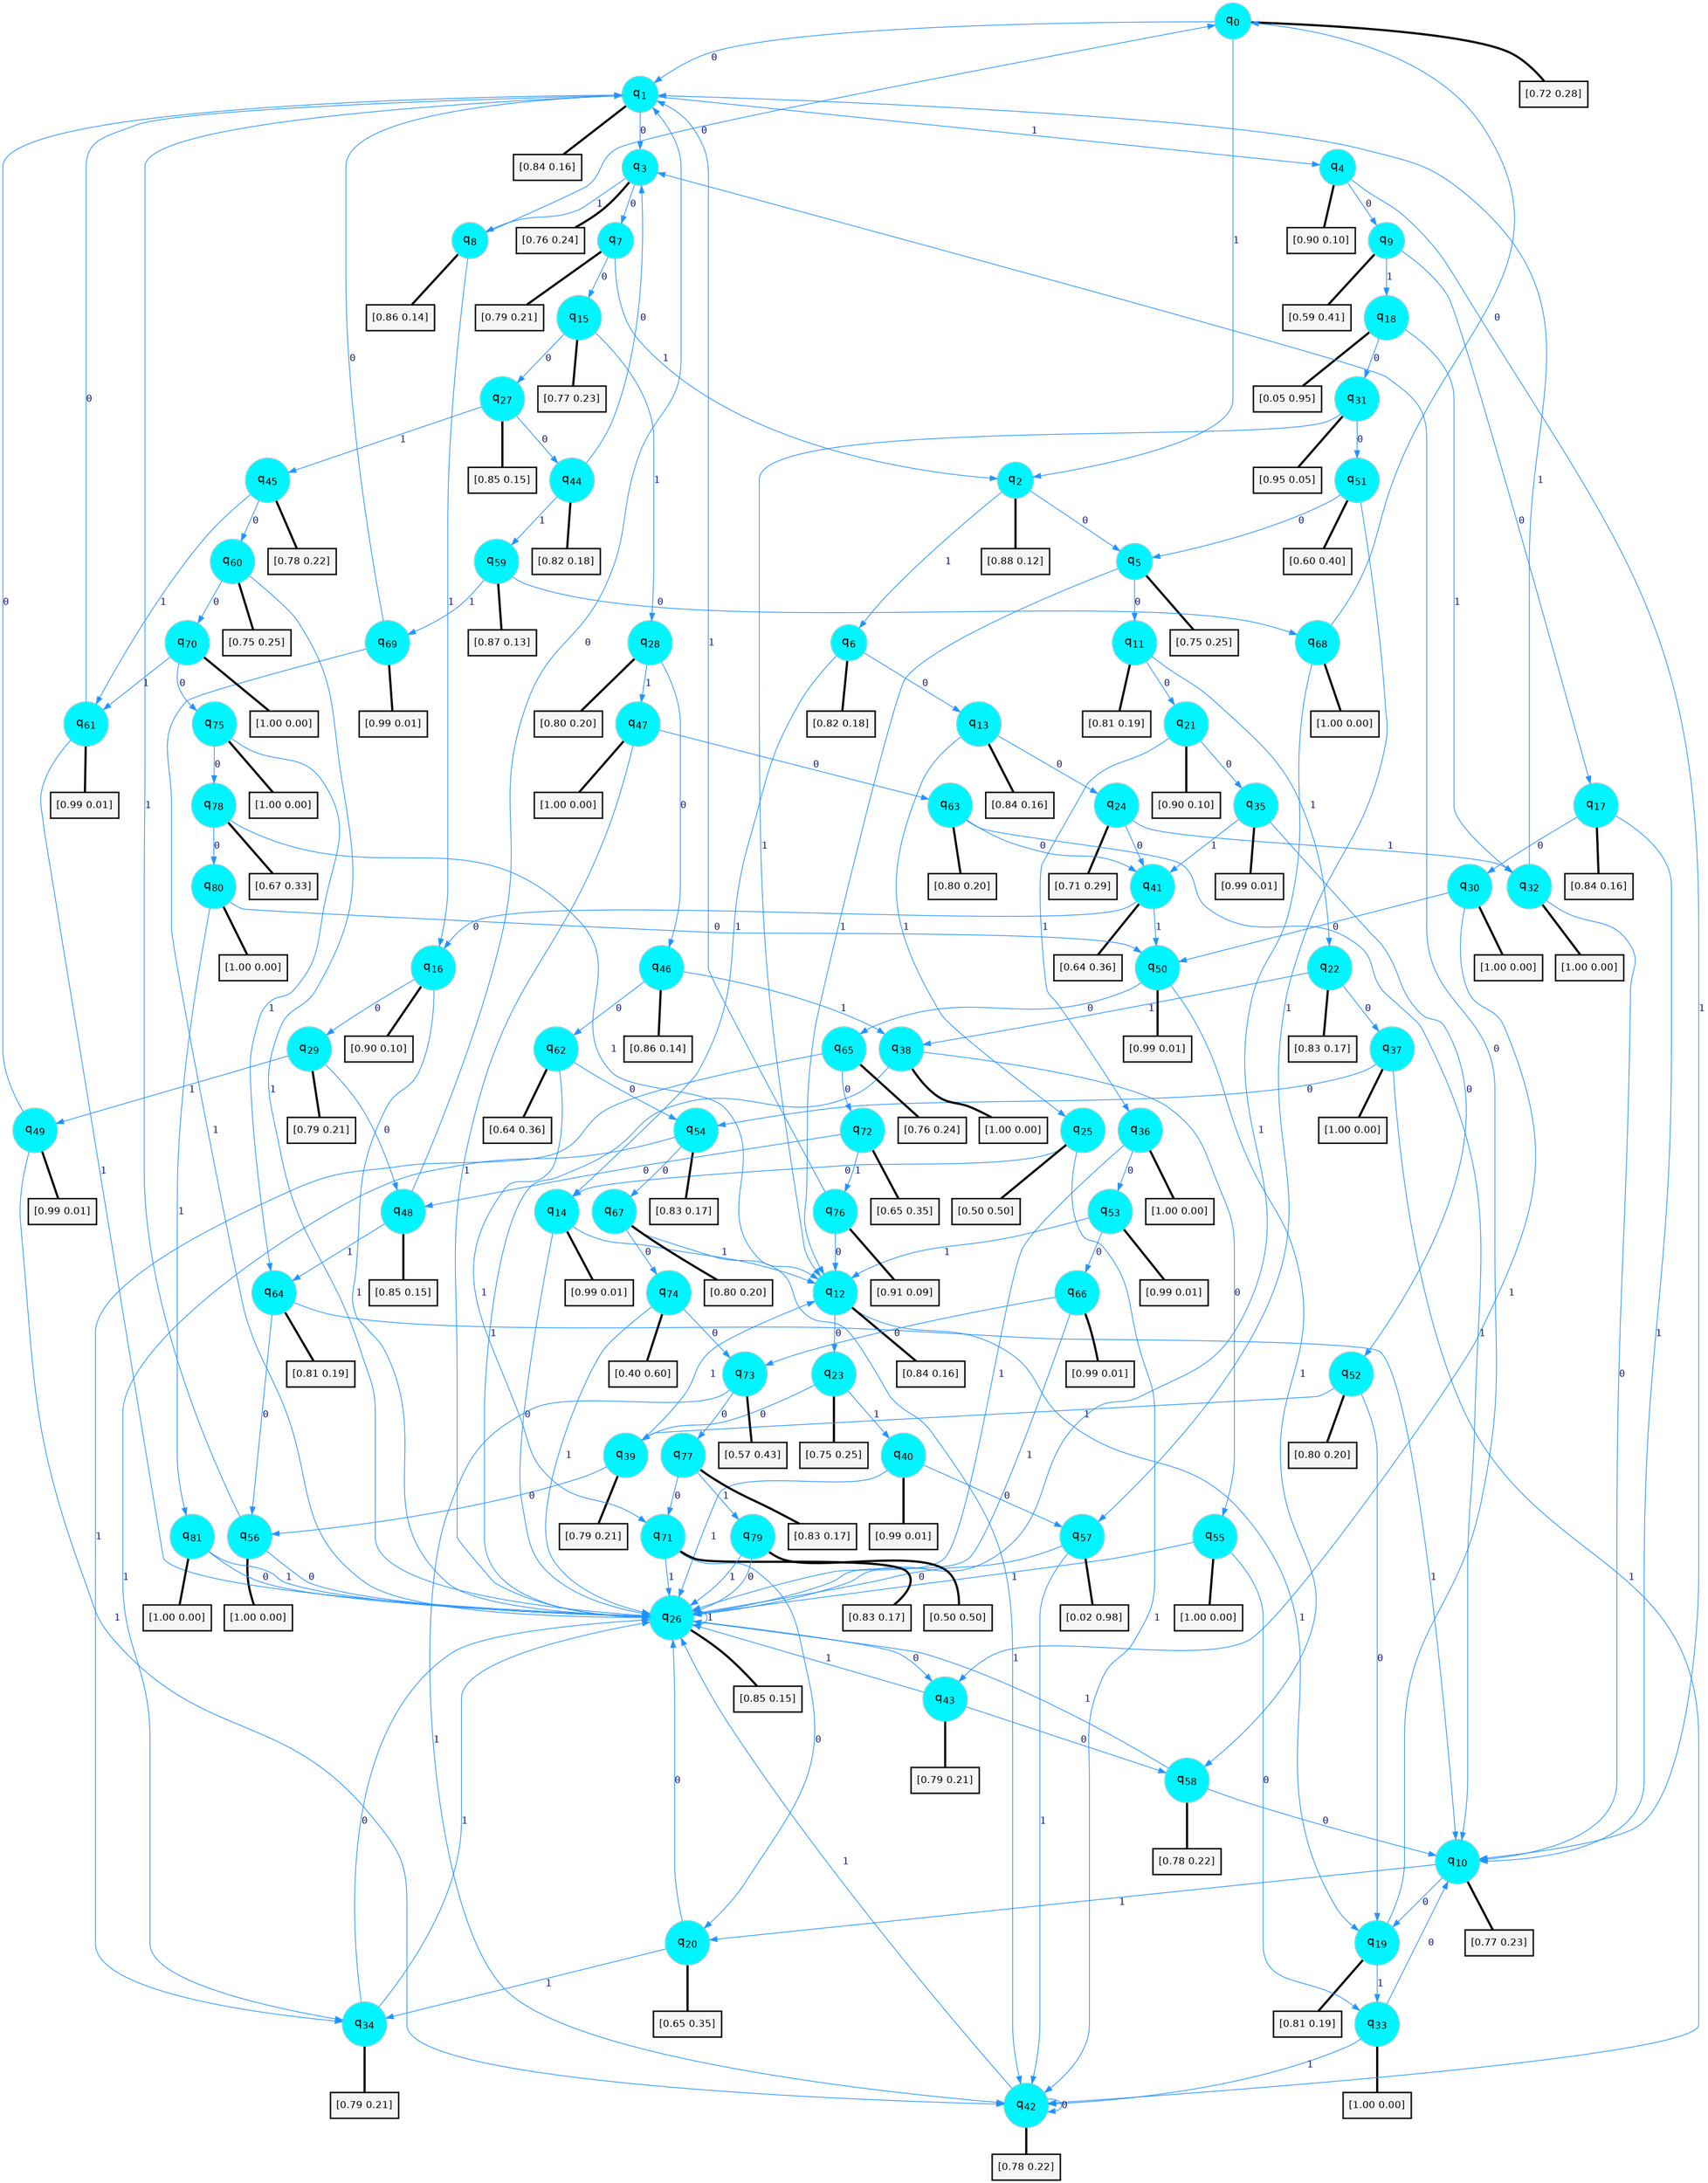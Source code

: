 digraph G {
graph [
bgcolor=transparent, dpi=300, rankdir=TD, size="40,25"];
node [
color=gray, fillcolor=turquoise1, fontcolor=black, fontname=Helvetica, fontsize=16, fontweight=bold, shape=circle, style=filled];
edge [
arrowsize=1, color=dodgerblue1, fontcolor=midnightblue, fontname=courier, fontweight=bold, penwidth=1, style=solid, weight=20];
0[label=<q<SUB>0</SUB>>];
1[label=<q<SUB>1</SUB>>];
2[label=<q<SUB>2</SUB>>];
3[label=<q<SUB>3</SUB>>];
4[label=<q<SUB>4</SUB>>];
5[label=<q<SUB>5</SUB>>];
6[label=<q<SUB>6</SUB>>];
7[label=<q<SUB>7</SUB>>];
8[label=<q<SUB>8</SUB>>];
9[label=<q<SUB>9</SUB>>];
10[label=<q<SUB>10</SUB>>];
11[label=<q<SUB>11</SUB>>];
12[label=<q<SUB>12</SUB>>];
13[label=<q<SUB>13</SUB>>];
14[label=<q<SUB>14</SUB>>];
15[label=<q<SUB>15</SUB>>];
16[label=<q<SUB>16</SUB>>];
17[label=<q<SUB>17</SUB>>];
18[label=<q<SUB>18</SUB>>];
19[label=<q<SUB>19</SUB>>];
20[label=<q<SUB>20</SUB>>];
21[label=<q<SUB>21</SUB>>];
22[label=<q<SUB>22</SUB>>];
23[label=<q<SUB>23</SUB>>];
24[label=<q<SUB>24</SUB>>];
25[label=<q<SUB>25</SUB>>];
26[label=<q<SUB>26</SUB>>];
27[label=<q<SUB>27</SUB>>];
28[label=<q<SUB>28</SUB>>];
29[label=<q<SUB>29</SUB>>];
30[label=<q<SUB>30</SUB>>];
31[label=<q<SUB>31</SUB>>];
32[label=<q<SUB>32</SUB>>];
33[label=<q<SUB>33</SUB>>];
34[label=<q<SUB>34</SUB>>];
35[label=<q<SUB>35</SUB>>];
36[label=<q<SUB>36</SUB>>];
37[label=<q<SUB>37</SUB>>];
38[label=<q<SUB>38</SUB>>];
39[label=<q<SUB>39</SUB>>];
40[label=<q<SUB>40</SUB>>];
41[label=<q<SUB>41</SUB>>];
42[label=<q<SUB>42</SUB>>];
43[label=<q<SUB>43</SUB>>];
44[label=<q<SUB>44</SUB>>];
45[label=<q<SUB>45</SUB>>];
46[label=<q<SUB>46</SUB>>];
47[label=<q<SUB>47</SUB>>];
48[label=<q<SUB>48</SUB>>];
49[label=<q<SUB>49</SUB>>];
50[label=<q<SUB>50</SUB>>];
51[label=<q<SUB>51</SUB>>];
52[label=<q<SUB>52</SUB>>];
53[label=<q<SUB>53</SUB>>];
54[label=<q<SUB>54</SUB>>];
55[label=<q<SUB>55</SUB>>];
56[label=<q<SUB>56</SUB>>];
57[label=<q<SUB>57</SUB>>];
58[label=<q<SUB>58</SUB>>];
59[label=<q<SUB>59</SUB>>];
60[label=<q<SUB>60</SUB>>];
61[label=<q<SUB>61</SUB>>];
62[label=<q<SUB>62</SUB>>];
63[label=<q<SUB>63</SUB>>];
64[label=<q<SUB>64</SUB>>];
65[label=<q<SUB>65</SUB>>];
66[label=<q<SUB>66</SUB>>];
67[label=<q<SUB>67</SUB>>];
68[label=<q<SUB>68</SUB>>];
69[label=<q<SUB>69</SUB>>];
70[label=<q<SUB>70</SUB>>];
71[label=<q<SUB>71</SUB>>];
72[label=<q<SUB>72</SUB>>];
73[label=<q<SUB>73</SUB>>];
74[label=<q<SUB>74</SUB>>];
75[label=<q<SUB>75</SUB>>];
76[label=<q<SUB>76</SUB>>];
77[label=<q<SUB>77</SUB>>];
78[label=<q<SUB>78</SUB>>];
79[label=<q<SUB>79</SUB>>];
80[label=<q<SUB>80</SUB>>];
81[label=<q<SUB>81</SUB>>];
82[label="[0.72 0.28]", shape=box,fontcolor=black, fontname=Helvetica, fontsize=14, penwidth=2, fillcolor=whitesmoke,color=black];
83[label="[0.84 0.16]", shape=box,fontcolor=black, fontname=Helvetica, fontsize=14, penwidth=2, fillcolor=whitesmoke,color=black];
84[label="[0.88 0.12]", shape=box,fontcolor=black, fontname=Helvetica, fontsize=14, penwidth=2, fillcolor=whitesmoke,color=black];
85[label="[0.76 0.24]", shape=box,fontcolor=black, fontname=Helvetica, fontsize=14, penwidth=2, fillcolor=whitesmoke,color=black];
86[label="[0.90 0.10]", shape=box,fontcolor=black, fontname=Helvetica, fontsize=14, penwidth=2, fillcolor=whitesmoke,color=black];
87[label="[0.75 0.25]", shape=box,fontcolor=black, fontname=Helvetica, fontsize=14, penwidth=2, fillcolor=whitesmoke,color=black];
88[label="[0.82 0.18]", shape=box,fontcolor=black, fontname=Helvetica, fontsize=14, penwidth=2, fillcolor=whitesmoke,color=black];
89[label="[0.79 0.21]", shape=box,fontcolor=black, fontname=Helvetica, fontsize=14, penwidth=2, fillcolor=whitesmoke,color=black];
90[label="[0.86 0.14]", shape=box,fontcolor=black, fontname=Helvetica, fontsize=14, penwidth=2, fillcolor=whitesmoke,color=black];
91[label="[0.59 0.41]", shape=box,fontcolor=black, fontname=Helvetica, fontsize=14, penwidth=2, fillcolor=whitesmoke,color=black];
92[label="[0.77 0.23]", shape=box,fontcolor=black, fontname=Helvetica, fontsize=14, penwidth=2, fillcolor=whitesmoke,color=black];
93[label="[0.81 0.19]", shape=box,fontcolor=black, fontname=Helvetica, fontsize=14, penwidth=2, fillcolor=whitesmoke,color=black];
94[label="[0.84 0.16]", shape=box,fontcolor=black, fontname=Helvetica, fontsize=14, penwidth=2, fillcolor=whitesmoke,color=black];
95[label="[0.84 0.16]", shape=box,fontcolor=black, fontname=Helvetica, fontsize=14, penwidth=2, fillcolor=whitesmoke,color=black];
96[label="[0.99 0.01]", shape=box,fontcolor=black, fontname=Helvetica, fontsize=14, penwidth=2, fillcolor=whitesmoke,color=black];
97[label="[0.77 0.23]", shape=box,fontcolor=black, fontname=Helvetica, fontsize=14, penwidth=2, fillcolor=whitesmoke,color=black];
98[label="[0.90 0.10]", shape=box,fontcolor=black, fontname=Helvetica, fontsize=14, penwidth=2, fillcolor=whitesmoke,color=black];
99[label="[0.84 0.16]", shape=box,fontcolor=black, fontname=Helvetica, fontsize=14, penwidth=2, fillcolor=whitesmoke,color=black];
100[label="[0.05 0.95]", shape=box,fontcolor=black, fontname=Helvetica, fontsize=14, penwidth=2, fillcolor=whitesmoke,color=black];
101[label="[0.81 0.19]", shape=box,fontcolor=black, fontname=Helvetica, fontsize=14, penwidth=2, fillcolor=whitesmoke,color=black];
102[label="[0.65 0.35]", shape=box,fontcolor=black, fontname=Helvetica, fontsize=14, penwidth=2, fillcolor=whitesmoke,color=black];
103[label="[0.90 0.10]", shape=box,fontcolor=black, fontname=Helvetica, fontsize=14, penwidth=2, fillcolor=whitesmoke,color=black];
104[label="[0.83 0.17]", shape=box,fontcolor=black, fontname=Helvetica, fontsize=14, penwidth=2, fillcolor=whitesmoke,color=black];
105[label="[0.75 0.25]", shape=box,fontcolor=black, fontname=Helvetica, fontsize=14, penwidth=2, fillcolor=whitesmoke,color=black];
106[label="[0.71 0.29]", shape=box,fontcolor=black, fontname=Helvetica, fontsize=14, penwidth=2, fillcolor=whitesmoke,color=black];
107[label="[0.50 0.50]", shape=box,fontcolor=black, fontname=Helvetica, fontsize=14, penwidth=2, fillcolor=whitesmoke,color=black];
108[label="[0.85 0.15]", shape=box,fontcolor=black, fontname=Helvetica, fontsize=14, penwidth=2, fillcolor=whitesmoke,color=black];
109[label="[0.85 0.15]", shape=box,fontcolor=black, fontname=Helvetica, fontsize=14, penwidth=2, fillcolor=whitesmoke,color=black];
110[label="[0.80 0.20]", shape=box,fontcolor=black, fontname=Helvetica, fontsize=14, penwidth=2, fillcolor=whitesmoke,color=black];
111[label="[0.79 0.21]", shape=box,fontcolor=black, fontname=Helvetica, fontsize=14, penwidth=2, fillcolor=whitesmoke,color=black];
112[label="[1.00 0.00]", shape=box,fontcolor=black, fontname=Helvetica, fontsize=14, penwidth=2, fillcolor=whitesmoke,color=black];
113[label="[0.95 0.05]", shape=box,fontcolor=black, fontname=Helvetica, fontsize=14, penwidth=2, fillcolor=whitesmoke,color=black];
114[label="[1.00 0.00]", shape=box,fontcolor=black, fontname=Helvetica, fontsize=14, penwidth=2, fillcolor=whitesmoke,color=black];
115[label="[1.00 0.00]", shape=box,fontcolor=black, fontname=Helvetica, fontsize=14, penwidth=2, fillcolor=whitesmoke,color=black];
116[label="[0.79 0.21]", shape=box,fontcolor=black, fontname=Helvetica, fontsize=14, penwidth=2, fillcolor=whitesmoke,color=black];
117[label="[0.99 0.01]", shape=box,fontcolor=black, fontname=Helvetica, fontsize=14, penwidth=2, fillcolor=whitesmoke,color=black];
118[label="[1.00 0.00]", shape=box,fontcolor=black, fontname=Helvetica, fontsize=14, penwidth=2, fillcolor=whitesmoke,color=black];
119[label="[1.00 0.00]", shape=box,fontcolor=black, fontname=Helvetica, fontsize=14, penwidth=2, fillcolor=whitesmoke,color=black];
120[label="[1.00 0.00]", shape=box,fontcolor=black, fontname=Helvetica, fontsize=14, penwidth=2, fillcolor=whitesmoke,color=black];
121[label="[0.79 0.21]", shape=box,fontcolor=black, fontname=Helvetica, fontsize=14, penwidth=2, fillcolor=whitesmoke,color=black];
122[label="[0.99 0.01]", shape=box,fontcolor=black, fontname=Helvetica, fontsize=14, penwidth=2, fillcolor=whitesmoke,color=black];
123[label="[0.64 0.36]", shape=box,fontcolor=black, fontname=Helvetica, fontsize=14, penwidth=2, fillcolor=whitesmoke,color=black];
124[label="[0.78 0.22]", shape=box,fontcolor=black, fontname=Helvetica, fontsize=14, penwidth=2, fillcolor=whitesmoke,color=black];
125[label="[0.79 0.21]", shape=box,fontcolor=black, fontname=Helvetica, fontsize=14, penwidth=2, fillcolor=whitesmoke,color=black];
126[label="[0.82 0.18]", shape=box,fontcolor=black, fontname=Helvetica, fontsize=14, penwidth=2, fillcolor=whitesmoke,color=black];
127[label="[0.78 0.22]", shape=box,fontcolor=black, fontname=Helvetica, fontsize=14, penwidth=2, fillcolor=whitesmoke,color=black];
128[label="[0.86 0.14]", shape=box,fontcolor=black, fontname=Helvetica, fontsize=14, penwidth=2, fillcolor=whitesmoke,color=black];
129[label="[1.00 0.00]", shape=box,fontcolor=black, fontname=Helvetica, fontsize=14, penwidth=2, fillcolor=whitesmoke,color=black];
130[label="[0.85 0.15]", shape=box,fontcolor=black, fontname=Helvetica, fontsize=14, penwidth=2, fillcolor=whitesmoke,color=black];
131[label="[0.99 0.01]", shape=box,fontcolor=black, fontname=Helvetica, fontsize=14, penwidth=2, fillcolor=whitesmoke,color=black];
132[label="[0.99 0.01]", shape=box,fontcolor=black, fontname=Helvetica, fontsize=14, penwidth=2, fillcolor=whitesmoke,color=black];
133[label="[0.60 0.40]", shape=box,fontcolor=black, fontname=Helvetica, fontsize=14, penwidth=2, fillcolor=whitesmoke,color=black];
134[label="[0.80 0.20]", shape=box,fontcolor=black, fontname=Helvetica, fontsize=14, penwidth=2, fillcolor=whitesmoke,color=black];
135[label="[0.99 0.01]", shape=box,fontcolor=black, fontname=Helvetica, fontsize=14, penwidth=2, fillcolor=whitesmoke,color=black];
136[label="[0.83 0.17]", shape=box,fontcolor=black, fontname=Helvetica, fontsize=14, penwidth=2, fillcolor=whitesmoke,color=black];
137[label="[1.00 0.00]", shape=box,fontcolor=black, fontname=Helvetica, fontsize=14, penwidth=2, fillcolor=whitesmoke,color=black];
138[label="[1.00 0.00]", shape=box,fontcolor=black, fontname=Helvetica, fontsize=14, penwidth=2, fillcolor=whitesmoke,color=black];
139[label="[0.02 0.98]", shape=box,fontcolor=black, fontname=Helvetica, fontsize=14, penwidth=2, fillcolor=whitesmoke,color=black];
140[label="[0.78 0.22]", shape=box,fontcolor=black, fontname=Helvetica, fontsize=14, penwidth=2, fillcolor=whitesmoke,color=black];
141[label="[0.87 0.13]", shape=box,fontcolor=black, fontname=Helvetica, fontsize=14, penwidth=2, fillcolor=whitesmoke,color=black];
142[label="[0.75 0.25]", shape=box,fontcolor=black, fontname=Helvetica, fontsize=14, penwidth=2, fillcolor=whitesmoke,color=black];
143[label="[0.99 0.01]", shape=box,fontcolor=black, fontname=Helvetica, fontsize=14, penwidth=2, fillcolor=whitesmoke,color=black];
144[label="[0.64 0.36]", shape=box,fontcolor=black, fontname=Helvetica, fontsize=14, penwidth=2, fillcolor=whitesmoke,color=black];
145[label="[0.80 0.20]", shape=box,fontcolor=black, fontname=Helvetica, fontsize=14, penwidth=2, fillcolor=whitesmoke,color=black];
146[label="[0.81 0.19]", shape=box,fontcolor=black, fontname=Helvetica, fontsize=14, penwidth=2, fillcolor=whitesmoke,color=black];
147[label="[0.76 0.24]", shape=box,fontcolor=black, fontname=Helvetica, fontsize=14, penwidth=2, fillcolor=whitesmoke,color=black];
148[label="[0.99 0.01]", shape=box,fontcolor=black, fontname=Helvetica, fontsize=14, penwidth=2, fillcolor=whitesmoke,color=black];
149[label="[0.80 0.20]", shape=box,fontcolor=black, fontname=Helvetica, fontsize=14, penwidth=2, fillcolor=whitesmoke,color=black];
150[label="[1.00 0.00]", shape=box,fontcolor=black, fontname=Helvetica, fontsize=14, penwidth=2, fillcolor=whitesmoke,color=black];
151[label="[0.99 0.01]", shape=box,fontcolor=black, fontname=Helvetica, fontsize=14, penwidth=2, fillcolor=whitesmoke,color=black];
152[label="[1.00 0.00]", shape=box,fontcolor=black, fontname=Helvetica, fontsize=14, penwidth=2, fillcolor=whitesmoke,color=black];
153[label="[0.83 0.17]", shape=box,fontcolor=black, fontname=Helvetica, fontsize=14, penwidth=2, fillcolor=whitesmoke,color=black];
154[label="[0.65 0.35]", shape=box,fontcolor=black, fontname=Helvetica, fontsize=14, penwidth=2, fillcolor=whitesmoke,color=black];
155[label="[0.57 0.43]", shape=box,fontcolor=black, fontname=Helvetica, fontsize=14, penwidth=2, fillcolor=whitesmoke,color=black];
156[label="[0.40 0.60]", shape=box,fontcolor=black, fontname=Helvetica, fontsize=14, penwidth=2, fillcolor=whitesmoke,color=black];
157[label="[1.00 0.00]", shape=box,fontcolor=black, fontname=Helvetica, fontsize=14, penwidth=2, fillcolor=whitesmoke,color=black];
158[label="[0.91 0.09]", shape=box,fontcolor=black, fontname=Helvetica, fontsize=14, penwidth=2, fillcolor=whitesmoke,color=black];
159[label="[0.83 0.17]", shape=box,fontcolor=black, fontname=Helvetica, fontsize=14, penwidth=2, fillcolor=whitesmoke,color=black];
160[label="[0.67 0.33]", shape=box,fontcolor=black, fontname=Helvetica, fontsize=14, penwidth=2, fillcolor=whitesmoke,color=black];
161[label="[0.50 0.50]", shape=box,fontcolor=black, fontname=Helvetica, fontsize=14, penwidth=2, fillcolor=whitesmoke,color=black];
162[label="[1.00 0.00]", shape=box,fontcolor=black, fontname=Helvetica, fontsize=14, penwidth=2, fillcolor=whitesmoke,color=black];
163[label="[1.00 0.00]", shape=box,fontcolor=black, fontname=Helvetica, fontsize=14, penwidth=2, fillcolor=whitesmoke,color=black];
0->1 [label=0];
0->2 [label=1];
0->82 [arrowhead=none, penwidth=3,color=black];
1->3 [label=0];
1->4 [label=1];
1->83 [arrowhead=none, penwidth=3,color=black];
2->5 [label=0];
2->6 [label=1];
2->84 [arrowhead=none, penwidth=3,color=black];
3->7 [label=0];
3->8 [label=1];
3->85 [arrowhead=none, penwidth=3,color=black];
4->9 [label=0];
4->10 [label=1];
4->86 [arrowhead=none, penwidth=3,color=black];
5->11 [label=0];
5->12 [label=1];
5->87 [arrowhead=none, penwidth=3,color=black];
6->13 [label=0];
6->14 [label=1];
6->88 [arrowhead=none, penwidth=3,color=black];
7->15 [label=0];
7->2 [label=1];
7->89 [arrowhead=none, penwidth=3,color=black];
8->0 [label=0];
8->16 [label=1];
8->90 [arrowhead=none, penwidth=3,color=black];
9->17 [label=0];
9->18 [label=1];
9->91 [arrowhead=none, penwidth=3,color=black];
10->19 [label=0];
10->20 [label=1];
10->92 [arrowhead=none, penwidth=3,color=black];
11->21 [label=0];
11->22 [label=1];
11->93 [arrowhead=none, penwidth=3,color=black];
12->23 [label=0];
12->19 [label=1];
12->94 [arrowhead=none, penwidth=3,color=black];
13->24 [label=0];
13->25 [label=1];
13->95 [arrowhead=none, penwidth=3,color=black];
14->26 [label=0];
14->12 [label=1];
14->96 [arrowhead=none, penwidth=3,color=black];
15->27 [label=0];
15->28 [label=1];
15->97 [arrowhead=none, penwidth=3,color=black];
16->29 [label=0];
16->26 [label=1];
16->98 [arrowhead=none, penwidth=3,color=black];
17->30 [label=0];
17->10 [label=1];
17->99 [arrowhead=none, penwidth=3,color=black];
18->31 [label=0];
18->32 [label=1];
18->100 [arrowhead=none, penwidth=3,color=black];
19->3 [label=0];
19->33 [label=1];
19->101 [arrowhead=none, penwidth=3,color=black];
20->26 [label=0];
20->34 [label=1];
20->102 [arrowhead=none, penwidth=3,color=black];
21->35 [label=0];
21->36 [label=1];
21->103 [arrowhead=none, penwidth=3,color=black];
22->37 [label=0];
22->38 [label=1];
22->104 [arrowhead=none, penwidth=3,color=black];
23->39 [label=0];
23->40 [label=1];
23->105 [arrowhead=none, penwidth=3,color=black];
24->41 [label=0];
24->32 [label=1];
24->106 [arrowhead=none, penwidth=3,color=black];
25->14 [label=0];
25->42 [label=1];
25->107 [arrowhead=none, penwidth=3,color=black];
26->43 [label=0];
26->26 [label=1];
26->108 [arrowhead=none, penwidth=3,color=black];
27->44 [label=0];
27->45 [label=1];
27->109 [arrowhead=none, penwidth=3,color=black];
28->46 [label=0];
28->47 [label=1];
28->110 [arrowhead=none, penwidth=3,color=black];
29->48 [label=0];
29->49 [label=1];
29->111 [arrowhead=none, penwidth=3,color=black];
30->50 [label=0];
30->43 [label=1];
30->112 [arrowhead=none, penwidth=3,color=black];
31->51 [label=0];
31->12 [label=1];
31->113 [arrowhead=none, penwidth=3,color=black];
32->10 [label=0];
32->1 [label=1];
32->114 [arrowhead=none, penwidth=3,color=black];
33->10 [label=0];
33->42 [label=1];
33->115 [arrowhead=none, penwidth=3,color=black];
34->26 [label=0];
34->26 [label=1];
34->116 [arrowhead=none, penwidth=3,color=black];
35->52 [label=0];
35->41 [label=1];
35->117 [arrowhead=none, penwidth=3,color=black];
36->53 [label=0];
36->26 [label=1];
36->118 [arrowhead=none, penwidth=3,color=black];
37->54 [label=0];
37->42 [label=1];
37->119 [arrowhead=none, penwidth=3,color=black];
38->55 [label=0];
38->26 [label=1];
38->120 [arrowhead=none, penwidth=3,color=black];
39->56 [label=0];
39->12 [label=1];
39->121 [arrowhead=none, penwidth=3,color=black];
40->57 [label=0];
40->26 [label=1];
40->122 [arrowhead=none, penwidth=3,color=black];
41->16 [label=0];
41->50 [label=1];
41->123 [arrowhead=none, penwidth=3,color=black];
42->42 [label=0];
42->26 [label=1];
42->124 [arrowhead=none, penwidth=3,color=black];
43->58 [label=0];
43->26 [label=1];
43->125 [arrowhead=none, penwidth=3,color=black];
44->3 [label=0];
44->59 [label=1];
44->126 [arrowhead=none, penwidth=3,color=black];
45->60 [label=0];
45->61 [label=1];
45->127 [arrowhead=none, penwidth=3,color=black];
46->62 [label=0];
46->38 [label=1];
46->128 [arrowhead=none, penwidth=3,color=black];
47->63 [label=0];
47->26 [label=1];
47->129 [arrowhead=none, penwidth=3,color=black];
48->1 [label=0];
48->64 [label=1];
48->130 [arrowhead=none, penwidth=3,color=black];
49->1 [label=0];
49->42 [label=1];
49->131 [arrowhead=none, penwidth=3,color=black];
50->65 [label=0];
50->58 [label=1];
50->132 [arrowhead=none, penwidth=3,color=black];
51->5 [label=0];
51->57 [label=1];
51->133 [arrowhead=none, penwidth=3,color=black];
52->19 [label=0];
52->39 [label=1];
52->134 [arrowhead=none, penwidth=3,color=black];
53->66 [label=0];
53->12 [label=1];
53->135 [arrowhead=none, penwidth=3,color=black];
54->67 [label=0];
54->34 [label=1];
54->136 [arrowhead=none, penwidth=3,color=black];
55->33 [label=0];
55->26 [label=1];
55->137 [arrowhead=none, penwidth=3,color=black];
56->26 [label=0];
56->1 [label=1];
56->138 [arrowhead=none, penwidth=3,color=black];
57->26 [label=0];
57->42 [label=1];
57->139 [arrowhead=none, penwidth=3,color=black];
58->10 [label=0];
58->26 [label=1];
58->140 [arrowhead=none, penwidth=3,color=black];
59->68 [label=0];
59->69 [label=1];
59->141 [arrowhead=none, penwidth=3,color=black];
60->70 [label=0];
60->26 [label=1];
60->142 [arrowhead=none, penwidth=3,color=black];
61->1 [label=0];
61->26 [label=1];
61->143 [arrowhead=none, penwidth=3,color=black];
62->54 [label=0];
62->71 [label=1];
62->144 [arrowhead=none, penwidth=3,color=black];
63->41 [label=0];
63->10 [label=1];
63->145 [arrowhead=none, penwidth=3,color=black];
64->56 [label=0];
64->10 [label=1];
64->146 [arrowhead=none, penwidth=3,color=black];
65->72 [label=0];
65->34 [label=1];
65->147 [arrowhead=none, penwidth=3,color=black];
66->73 [label=0];
66->26 [label=1];
66->148 [arrowhead=none, penwidth=3,color=black];
67->74 [label=0];
67->42 [label=1];
67->149 [arrowhead=none, penwidth=3,color=black];
68->0 [label=0];
68->26 [label=1];
68->150 [arrowhead=none, penwidth=3,color=black];
69->1 [label=0];
69->26 [label=1];
69->151 [arrowhead=none, penwidth=3,color=black];
70->75 [label=0];
70->61 [label=1];
70->152 [arrowhead=none, penwidth=3,color=black];
71->20 [label=0];
71->26 [label=1];
71->153 [arrowhead=none, penwidth=3,color=black];
72->48 [label=0];
72->76 [label=1];
72->154 [arrowhead=none, penwidth=3,color=black];
73->77 [label=0];
73->42 [label=1];
73->155 [arrowhead=none, penwidth=3,color=black];
74->73 [label=0];
74->26 [label=1];
74->156 [arrowhead=none, penwidth=3,color=black];
75->78 [label=0];
75->64 [label=1];
75->157 [arrowhead=none, penwidth=3,color=black];
76->12 [label=0];
76->1 [label=1];
76->158 [arrowhead=none, penwidth=3,color=black];
77->71 [label=0];
77->79 [label=1];
77->159 [arrowhead=none, penwidth=3,color=black];
78->80 [label=0];
78->12 [label=1];
78->160 [arrowhead=none, penwidth=3,color=black];
79->26 [label=0];
79->26 [label=1];
79->161 [arrowhead=none, penwidth=3,color=black];
80->50 [label=0];
80->81 [label=1];
80->162 [arrowhead=none, penwidth=3,color=black];
81->26 [label=0];
81->26 [label=1];
81->163 [arrowhead=none, penwidth=3,color=black];
}
